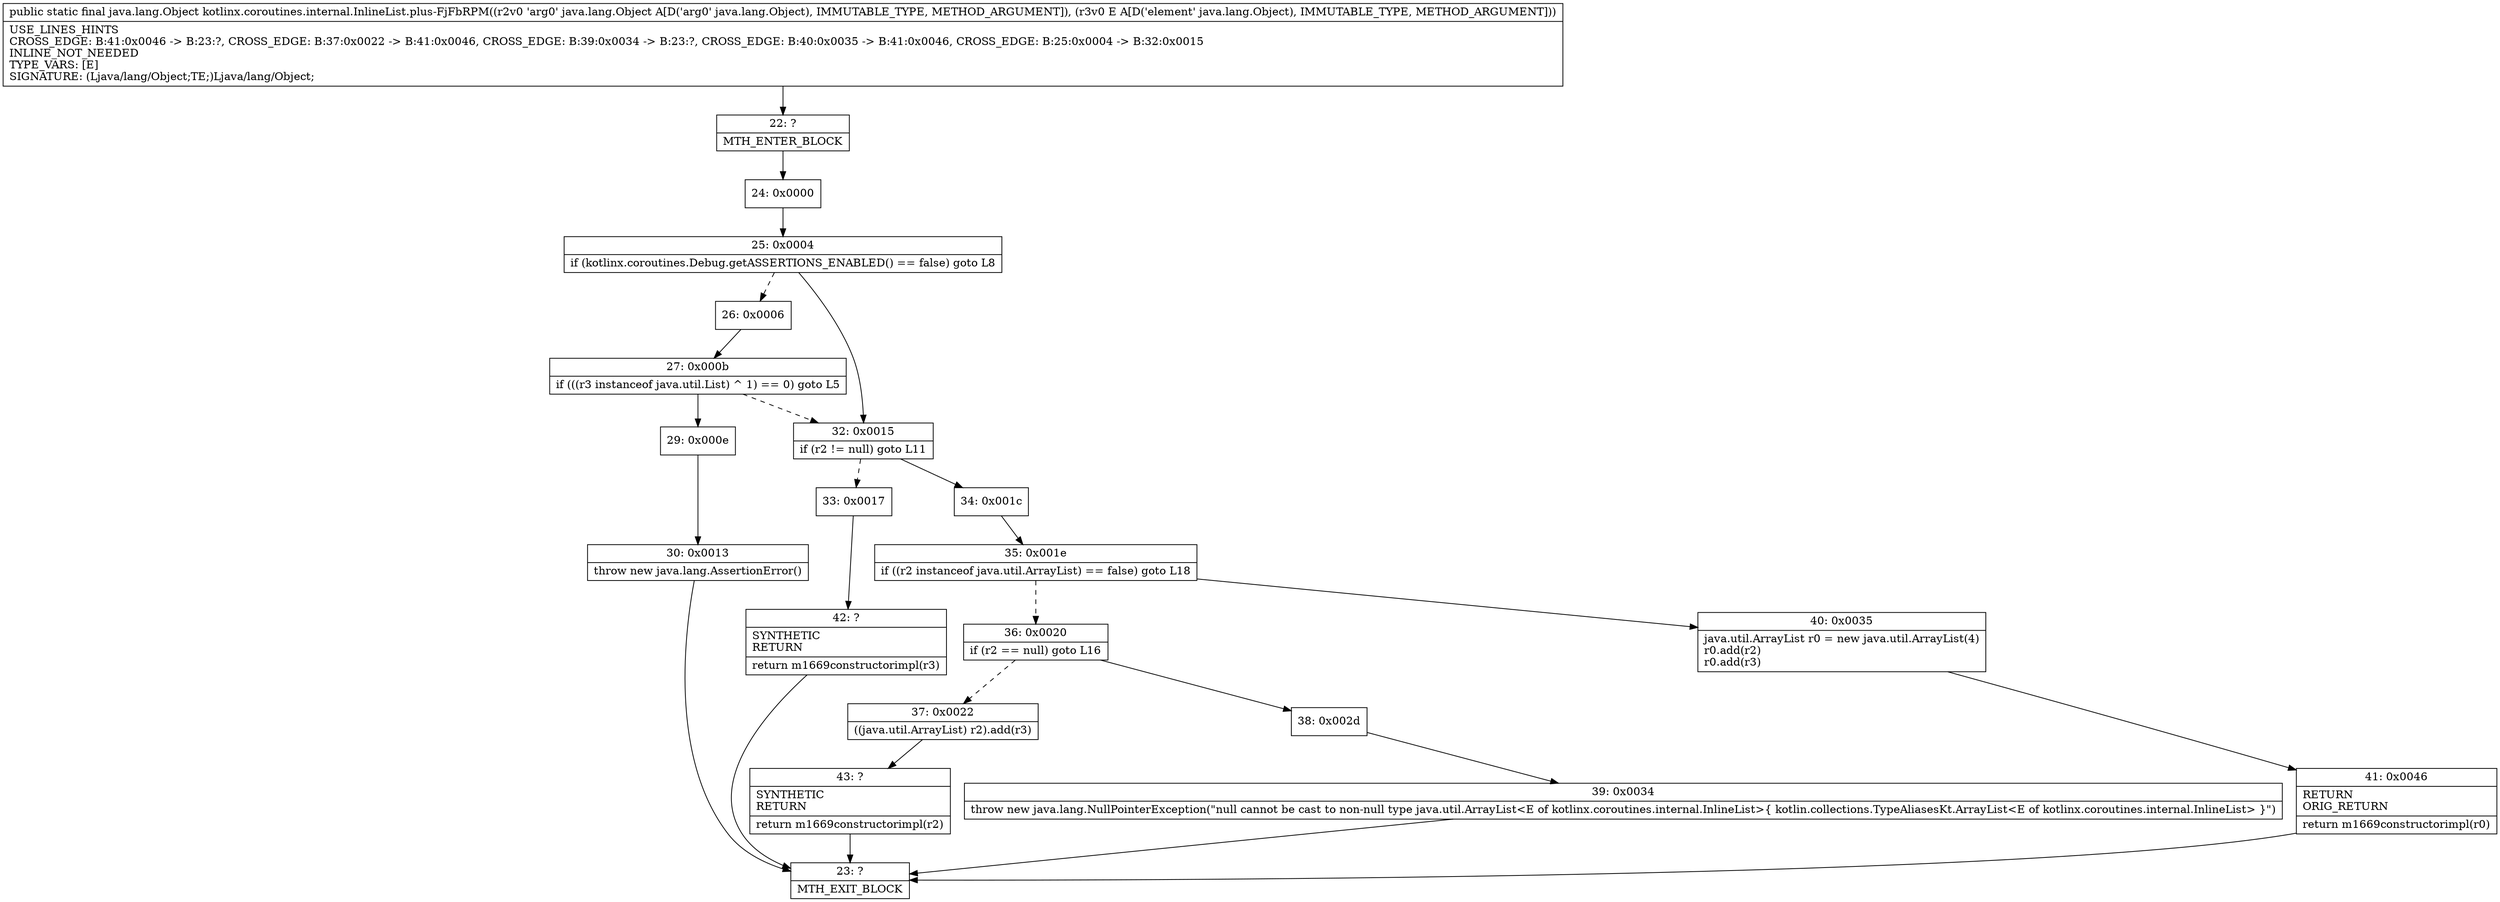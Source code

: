 digraph "CFG forkotlinx.coroutines.internal.InlineList.plus\-FjFbRPM(Ljava\/lang\/Object;Ljava\/lang\/Object;)Ljava\/lang\/Object;" {
Node_22 [shape=record,label="{22\:\ ?|MTH_ENTER_BLOCK\l}"];
Node_24 [shape=record,label="{24\:\ 0x0000}"];
Node_25 [shape=record,label="{25\:\ 0x0004|if (kotlinx.coroutines.Debug.getASSERTIONS_ENABLED() == false) goto L8\l}"];
Node_26 [shape=record,label="{26\:\ 0x0006}"];
Node_27 [shape=record,label="{27\:\ 0x000b|if (((r3 instanceof java.util.List) ^ 1) == 0) goto L5\l}"];
Node_29 [shape=record,label="{29\:\ 0x000e}"];
Node_30 [shape=record,label="{30\:\ 0x0013|throw new java.lang.AssertionError()\l}"];
Node_23 [shape=record,label="{23\:\ ?|MTH_EXIT_BLOCK\l}"];
Node_32 [shape=record,label="{32\:\ 0x0015|if (r2 != null) goto L11\l}"];
Node_33 [shape=record,label="{33\:\ 0x0017}"];
Node_42 [shape=record,label="{42\:\ ?|SYNTHETIC\lRETURN\l|return m1669constructorimpl(r3)\l}"];
Node_34 [shape=record,label="{34\:\ 0x001c}"];
Node_35 [shape=record,label="{35\:\ 0x001e|if ((r2 instanceof java.util.ArrayList) == false) goto L18\l}"];
Node_36 [shape=record,label="{36\:\ 0x0020|if (r2 == null) goto L16\l}"];
Node_37 [shape=record,label="{37\:\ 0x0022|((java.util.ArrayList) r2).add(r3)\l}"];
Node_43 [shape=record,label="{43\:\ ?|SYNTHETIC\lRETURN\l|return m1669constructorimpl(r2)\l}"];
Node_38 [shape=record,label="{38\:\ 0x002d}"];
Node_39 [shape=record,label="{39\:\ 0x0034|throw new java.lang.NullPointerException(\"null cannot be cast to non\-null type java.util.ArrayList\<E of kotlinx.coroutines.internal.InlineList\>\{ kotlin.collections.TypeAliasesKt.ArrayList\<E of kotlinx.coroutines.internal.InlineList\> \}\")\l}"];
Node_40 [shape=record,label="{40\:\ 0x0035|java.util.ArrayList r0 = new java.util.ArrayList(4)\lr0.add(r2)\lr0.add(r3)\l}"];
Node_41 [shape=record,label="{41\:\ 0x0046|RETURN\lORIG_RETURN\l|return m1669constructorimpl(r0)\l}"];
MethodNode[shape=record,label="{public static final java.lang.Object kotlinx.coroutines.internal.InlineList.plus\-FjFbRPM((r2v0 'arg0' java.lang.Object A[D('arg0' java.lang.Object), IMMUTABLE_TYPE, METHOD_ARGUMENT]), (r3v0 E A[D('element' java.lang.Object), IMMUTABLE_TYPE, METHOD_ARGUMENT]))  | USE_LINES_HINTS\lCROSS_EDGE: B:41:0x0046 \-\> B:23:?, CROSS_EDGE: B:37:0x0022 \-\> B:41:0x0046, CROSS_EDGE: B:39:0x0034 \-\> B:23:?, CROSS_EDGE: B:40:0x0035 \-\> B:41:0x0046, CROSS_EDGE: B:25:0x0004 \-\> B:32:0x0015\lINLINE_NOT_NEEDED\lTYPE_VARS: [E]\lSIGNATURE: (Ljava\/lang\/Object;TE;)Ljava\/lang\/Object;\l}"];
MethodNode -> Node_22;Node_22 -> Node_24;
Node_24 -> Node_25;
Node_25 -> Node_26[style=dashed];
Node_25 -> Node_32;
Node_26 -> Node_27;
Node_27 -> Node_29;
Node_27 -> Node_32[style=dashed];
Node_29 -> Node_30;
Node_30 -> Node_23;
Node_32 -> Node_33[style=dashed];
Node_32 -> Node_34;
Node_33 -> Node_42;
Node_42 -> Node_23;
Node_34 -> Node_35;
Node_35 -> Node_36[style=dashed];
Node_35 -> Node_40;
Node_36 -> Node_37[style=dashed];
Node_36 -> Node_38;
Node_37 -> Node_43;
Node_43 -> Node_23;
Node_38 -> Node_39;
Node_39 -> Node_23;
Node_40 -> Node_41;
Node_41 -> Node_23;
}

